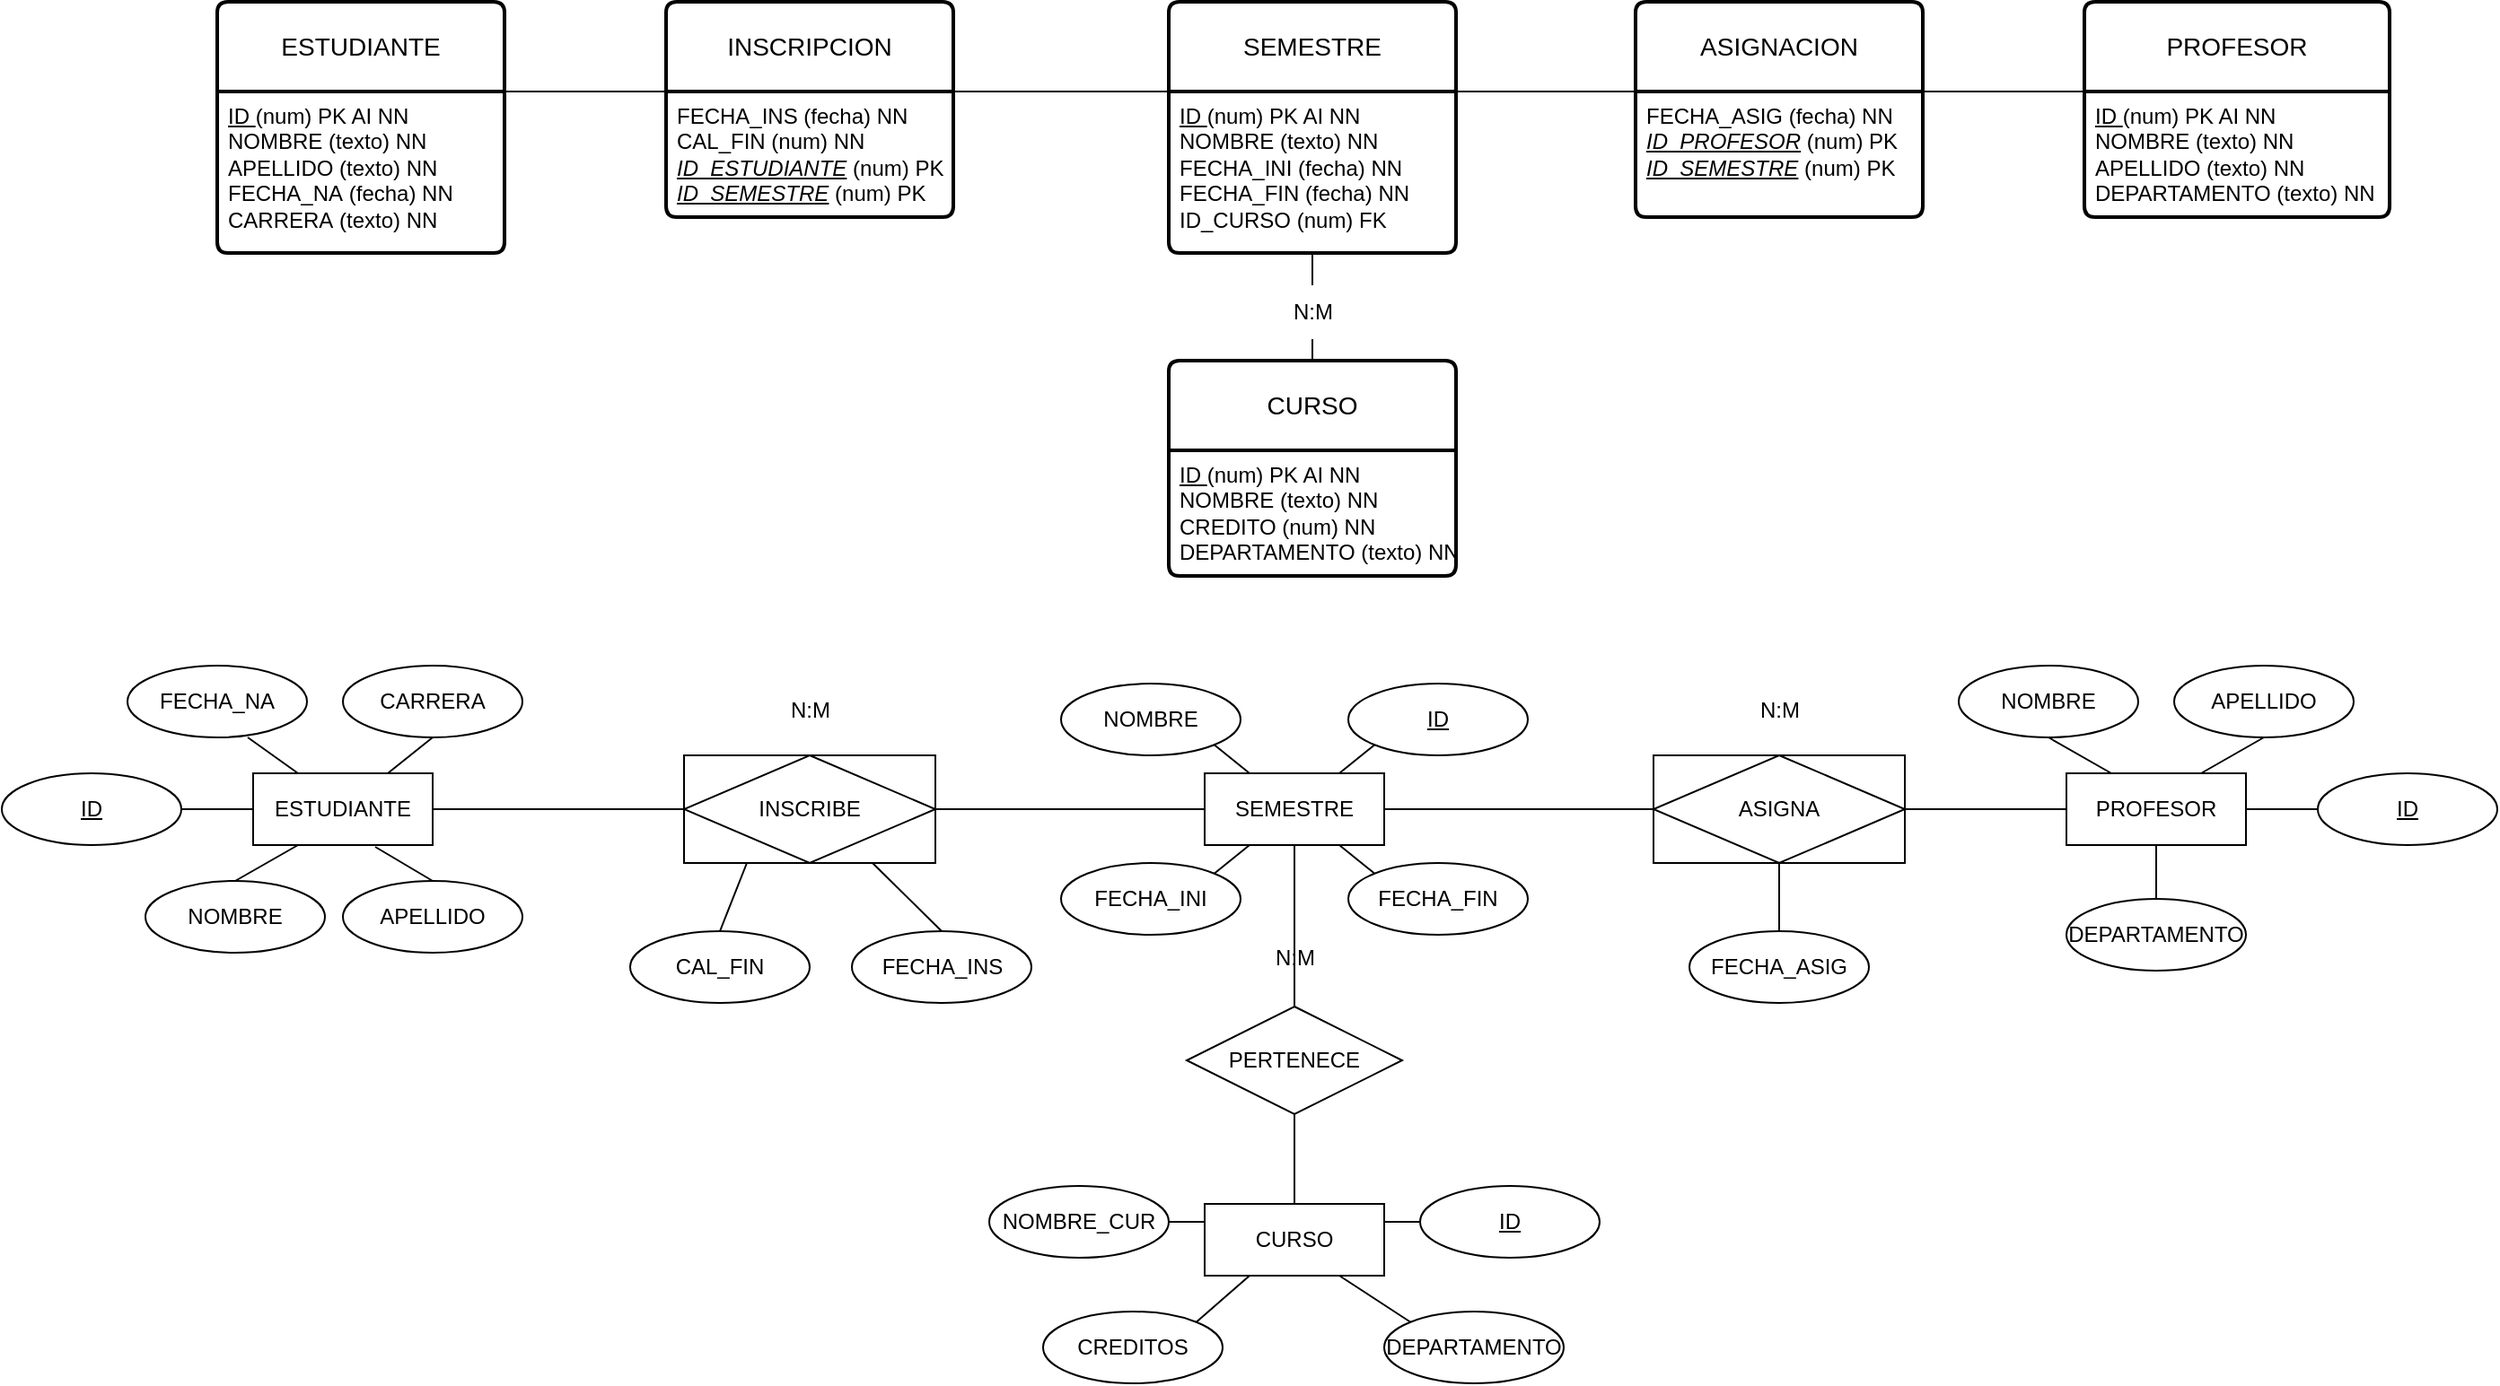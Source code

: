 <mxfile version="24.7.8">
  <diagram name="Página-1" id="VsMF1zyaqfNJRazoi-Hn">
    <mxGraphModel dx="2245" dy="1989" grid="1" gridSize="10" guides="1" tooltips="1" connect="1" arrows="1" fold="1" page="1" pageScale="1" pageWidth="827" pageHeight="1169" math="0" shadow="0">
      <root>
        <mxCell id="0" />
        <mxCell id="1" parent="0" />
        <mxCell id="77g3Nt-Xt7KkO5BJ-Jrj-1" value="ESTUDIANTE" style="whiteSpace=wrap;html=1;align=center;" parent="1" vertex="1">
          <mxGeometry x="80" y="230" width="100" height="40" as="geometry" />
        </mxCell>
        <mxCell id="77g3Nt-Xt7KkO5BJ-Jrj-2" value="INSCRIBE" style="shape=associativeEntity;whiteSpace=wrap;html=1;align=center;" parent="1" vertex="1">
          <mxGeometry x="320" y="220" width="140" height="60" as="geometry" />
        </mxCell>
        <mxCell id="77g3Nt-Xt7KkO5BJ-Jrj-3" value="SEMESTRE" style="whiteSpace=wrap;html=1;align=center;" parent="1" vertex="1">
          <mxGeometry x="610" y="230" width="100" height="40" as="geometry" />
        </mxCell>
        <mxCell id="77g3Nt-Xt7KkO5BJ-Jrj-4" value="ASIGNA" style="shape=associativeEntity;whiteSpace=wrap;html=1;align=center;" parent="1" vertex="1">
          <mxGeometry x="860" y="220" width="140" height="60" as="geometry" />
        </mxCell>
        <mxCell id="77g3Nt-Xt7KkO5BJ-Jrj-5" value="PROFESOR" style="whiteSpace=wrap;html=1;align=center;" parent="1" vertex="1">
          <mxGeometry x="1090" y="230" width="100" height="40" as="geometry" />
        </mxCell>
        <mxCell id="77g3Nt-Xt7KkO5BJ-Jrj-7" value="FECHA_NA" style="ellipse;whiteSpace=wrap;html=1;align=center;" parent="1" vertex="1">
          <mxGeometry x="10" y="170" width="100" height="40" as="geometry" />
        </mxCell>
        <mxCell id="77g3Nt-Xt7KkO5BJ-Jrj-8" value="&lt;u&gt;ID&lt;/u&gt;" style="ellipse;whiteSpace=wrap;html=1;align=center;" parent="1" vertex="1">
          <mxGeometry x="-60" y="230" width="100" height="40" as="geometry" />
        </mxCell>
        <mxCell id="77g3Nt-Xt7KkO5BJ-Jrj-9" value="CARRERA" style="ellipse;whiteSpace=wrap;html=1;align=center;" parent="1" vertex="1">
          <mxGeometry x="130" y="170" width="100" height="40" as="geometry" />
        </mxCell>
        <mxCell id="77g3Nt-Xt7KkO5BJ-Jrj-10" value="APELLIDO" style="ellipse;whiteSpace=wrap;html=1;align=center;" parent="1" vertex="1">
          <mxGeometry x="130" y="290" width="100" height="40" as="geometry" />
        </mxCell>
        <mxCell id="77g3Nt-Xt7KkO5BJ-Jrj-11" value="NOMBRE" style="ellipse;whiteSpace=wrap;html=1;align=center;" parent="1" vertex="1">
          <mxGeometry x="20" y="290" width="100" height="40" as="geometry" />
        </mxCell>
        <mxCell id="77g3Nt-Xt7KkO5BJ-Jrj-13" value="FECHA_INS" style="ellipse;whiteSpace=wrap;html=1;align=center;" parent="1" vertex="1">
          <mxGeometry x="413.5" y="318" width="100" height="40" as="geometry" />
        </mxCell>
        <mxCell id="77g3Nt-Xt7KkO5BJ-Jrj-14" value="CAL_FIN" style="ellipse;whiteSpace=wrap;html=1;align=center;" parent="1" vertex="1">
          <mxGeometry x="290" y="318" width="100" height="40" as="geometry" />
        </mxCell>
        <mxCell id="77g3Nt-Xt7KkO5BJ-Jrj-15" value="FECHA_ASIG" style="ellipse;whiteSpace=wrap;html=1;align=center;" parent="1" vertex="1">
          <mxGeometry x="880" y="318" width="100" height="40" as="geometry" />
        </mxCell>
        <mxCell id="77g3Nt-Xt7KkO5BJ-Jrj-16" value="&lt;u&gt;ID&lt;/u&gt;" style="ellipse;whiteSpace=wrap;html=1;align=center;" parent="1" vertex="1">
          <mxGeometry x="1230" y="230" width="100" height="40" as="geometry" />
        </mxCell>
        <mxCell id="77g3Nt-Xt7KkO5BJ-Jrj-17" value="DEPARTAMENTO" style="ellipse;whiteSpace=wrap;html=1;align=center;" parent="1" vertex="1">
          <mxGeometry x="1090" y="300" width="100" height="40" as="geometry" />
        </mxCell>
        <mxCell id="77g3Nt-Xt7KkO5BJ-Jrj-18" value="NOMBRE" style="ellipse;whiteSpace=wrap;html=1;align=center;" parent="1" vertex="1">
          <mxGeometry x="1030" y="170" width="100" height="40" as="geometry" />
        </mxCell>
        <mxCell id="77g3Nt-Xt7KkO5BJ-Jrj-19" value="APELLIDO" style="ellipse;whiteSpace=wrap;html=1;align=center;" parent="1" vertex="1">
          <mxGeometry x="1150" y="170" width="100" height="40" as="geometry" />
        </mxCell>
        <mxCell id="77g3Nt-Xt7KkO5BJ-Jrj-20" value="FECHA_FIN" style="ellipse;whiteSpace=wrap;html=1;align=center;" parent="1" vertex="1">
          <mxGeometry x="690" y="280" width="100" height="40" as="geometry" />
        </mxCell>
        <mxCell id="77g3Nt-Xt7KkO5BJ-Jrj-21" value="FECHA_INI" style="ellipse;whiteSpace=wrap;html=1;align=center;" parent="1" vertex="1">
          <mxGeometry x="530" y="280" width="100" height="40" as="geometry" />
        </mxCell>
        <mxCell id="77g3Nt-Xt7KkO5BJ-Jrj-22" value="NOMBRE" style="ellipse;whiteSpace=wrap;html=1;align=center;" parent="1" vertex="1">
          <mxGeometry x="530" y="180" width="100" height="40" as="geometry" />
        </mxCell>
        <mxCell id="77g3Nt-Xt7KkO5BJ-Jrj-23" value="&lt;u&gt;ID&lt;/u&gt;" style="ellipse;whiteSpace=wrap;html=1;align=center;" parent="1" vertex="1">
          <mxGeometry x="690" y="180" width="100" height="40" as="geometry" />
        </mxCell>
        <mxCell id="77g3Nt-Xt7KkO5BJ-Jrj-24" value="PERTENECE" style="shape=rhombus;perimeter=rhombusPerimeter;whiteSpace=wrap;html=1;align=center;" parent="1" vertex="1">
          <mxGeometry x="600" y="360" width="120" height="60" as="geometry" />
        </mxCell>
        <mxCell id="77g3Nt-Xt7KkO5BJ-Jrj-25" value="CURSO" style="whiteSpace=wrap;html=1;align=center;" parent="1" vertex="1">
          <mxGeometry x="610" y="470" width="100" height="40" as="geometry" />
        </mxCell>
        <mxCell id="77g3Nt-Xt7KkO5BJ-Jrj-26" value="&lt;u&gt;ID&lt;/u&gt;" style="ellipse;whiteSpace=wrap;html=1;align=center;" parent="1" vertex="1">
          <mxGeometry x="730" y="460" width="100" height="40" as="geometry" />
        </mxCell>
        <mxCell id="77g3Nt-Xt7KkO5BJ-Jrj-27" value="DEPARTAMENTO" style="ellipse;whiteSpace=wrap;html=1;align=center;" parent="1" vertex="1">
          <mxGeometry x="710" y="530" width="100" height="40" as="geometry" />
        </mxCell>
        <mxCell id="77g3Nt-Xt7KkO5BJ-Jrj-28" value="NOMBRE_CUR" style="ellipse;whiteSpace=wrap;html=1;align=center;" parent="1" vertex="1">
          <mxGeometry x="490" y="460" width="100" height="40" as="geometry" />
        </mxCell>
        <mxCell id="77g3Nt-Xt7KkO5BJ-Jrj-29" value="CREDITOS" style="ellipse;whiteSpace=wrap;html=1;align=center;" parent="1" vertex="1">
          <mxGeometry x="520" y="530" width="100" height="40" as="geometry" />
        </mxCell>
        <mxCell id="77g3Nt-Xt7KkO5BJ-Jrj-30" value="N:M" style="text;html=1;align=center;verticalAlign=middle;resizable=0;points=[];autosize=1;strokeColor=none;fillColor=none;" parent="1" vertex="1">
          <mxGeometry x="635" y="318" width="50" height="30" as="geometry" />
        </mxCell>
        <mxCell id="77g3Nt-Xt7KkO5BJ-Jrj-32" value="N:M" style="text;html=1;align=center;verticalAlign=middle;resizable=0;points=[];autosize=1;strokeColor=none;fillColor=none;" parent="1" vertex="1">
          <mxGeometry x="365" y="180" width="50" height="30" as="geometry" />
        </mxCell>
        <mxCell id="77g3Nt-Xt7KkO5BJ-Jrj-33" value="N:M" style="text;html=1;align=center;verticalAlign=middle;resizable=0;points=[];autosize=1;strokeColor=none;fillColor=none;" parent="1" vertex="1">
          <mxGeometry x="905" y="180" width="50" height="30" as="geometry" />
        </mxCell>
        <mxCell id="77g3Nt-Xt7KkO5BJ-Jrj-36" value="" style="endArrow=none;html=1;rounded=0;exitX=1;exitY=0.5;exitDx=0;exitDy=0;entryX=0;entryY=0.5;entryDx=0;entryDy=0;" parent="1" source="77g3Nt-Xt7KkO5BJ-Jrj-1" target="77g3Nt-Xt7KkO5BJ-Jrj-2" edge="1">
          <mxGeometry relative="1" as="geometry">
            <mxPoint x="520" y="320" as="sourcePoint" />
            <mxPoint x="680" y="320" as="targetPoint" />
          </mxGeometry>
        </mxCell>
        <mxCell id="77g3Nt-Xt7KkO5BJ-Jrj-37" value="" style="endArrow=none;html=1;rounded=0;exitX=1;exitY=0.5;exitDx=0;exitDy=0;entryX=0;entryY=0.5;entryDx=0;entryDy=0;" parent="1" source="77g3Nt-Xt7KkO5BJ-Jrj-8" target="77g3Nt-Xt7KkO5BJ-Jrj-1" edge="1">
          <mxGeometry relative="1" as="geometry">
            <mxPoint x="190" y="260" as="sourcePoint" />
            <mxPoint x="60" y="250" as="targetPoint" />
          </mxGeometry>
        </mxCell>
        <mxCell id="77g3Nt-Xt7KkO5BJ-Jrj-38" value="" style="endArrow=none;html=1;rounded=0;exitX=0.5;exitY=0;exitDx=0;exitDy=0;entryX=0.25;entryY=1;entryDx=0;entryDy=0;" parent="1" source="77g3Nt-Xt7KkO5BJ-Jrj-11" target="77g3Nt-Xt7KkO5BJ-Jrj-1" edge="1">
          <mxGeometry relative="1" as="geometry">
            <mxPoint x="200" y="270" as="sourcePoint" />
            <mxPoint x="340" y="270" as="targetPoint" />
          </mxGeometry>
        </mxCell>
        <mxCell id="77g3Nt-Xt7KkO5BJ-Jrj-39" value="" style="endArrow=none;html=1;rounded=0;exitX=0.5;exitY=0;exitDx=0;exitDy=0;entryX=0.68;entryY=1.025;entryDx=0;entryDy=0;entryPerimeter=0;" parent="1" source="77g3Nt-Xt7KkO5BJ-Jrj-10" target="77g3Nt-Xt7KkO5BJ-Jrj-1" edge="1">
          <mxGeometry relative="1" as="geometry">
            <mxPoint x="210" y="280" as="sourcePoint" />
            <mxPoint x="350" y="280" as="targetPoint" />
          </mxGeometry>
        </mxCell>
        <mxCell id="77g3Nt-Xt7KkO5BJ-Jrj-40" value="" style="endArrow=none;html=1;rounded=0;exitX=0.5;exitY=1;exitDx=0;exitDy=0;entryX=0.75;entryY=0;entryDx=0;entryDy=0;" parent="1" source="77g3Nt-Xt7KkO5BJ-Jrj-9" target="77g3Nt-Xt7KkO5BJ-Jrj-1" edge="1">
          <mxGeometry relative="1" as="geometry">
            <mxPoint x="50" y="260" as="sourcePoint" />
            <mxPoint x="90" y="260" as="targetPoint" />
          </mxGeometry>
        </mxCell>
        <mxCell id="77g3Nt-Xt7KkO5BJ-Jrj-41" value="" style="endArrow=none;html=1;rounded=0;exitX=0.67;exitY=1;exitDx=0;exitDy=0;entryX=0.25;entryY=0;entryDx=0;entryDy=0;exitPerimeter=0;" parent="1" source="77g3Nt-Xt7KkO5BJ-Jrj-7" target="77g3Nt-Xt7KkO5BJ-Jrj-1" edge="1">
          <mxGeometry relative="1" as="geometry">
            <mxPoint x="60" y="270" as="sourcePoint" />
            <mxPoint x="100" y="270" as="targetPoint" />
          </mxGeometry>
        </mxCell>
        <mxCell id="77g3Nt-Xt7KkO5BJ-Jrj-42" value="" style="endArrow=none;html=1;rounded=0;exitX=0.75;exitY=1;exitDx=0;exitDy=0;entryX=0.5;entryY=0;entryDx=0;entryDy=0;" parent="1" source="77g3Nt-Xt7KkO5BJ-Jrj-2" target="77g3Nt-Xt7KkO5BJ-Jrj-13" edge="1">
          <mxGeometry relative="1" as="geometry">
            <mxPoint x="190" y="260" as="sourcePoint" />
            <mxPoint x="330" y="260" as="targetPoint" />
          </mxGeometry>
        </mxCell>
        <mxCell id="77g3Nt-Xt7KkO5BJ-Jrj-43" value="" style="endArrow=none;html=1;rounded=0;exitX=0.5;exitY=0;exitDx=0;exitDy=0;entryX=0.25;entryY=1;entryDx=0;entryDy=0;" parent="1" source="77g3Nt-Xt7KkO5BJ-Jrj-14" target="77g3Nt-Xt7KkO5BJ-Jrj-2" edge="1">
          <mxGeometry relative="1" as="geometry">
            <mxPoint x="200" y="270" as="sourcePoint" />
            <mxPoint x="340" y="270" as="targetPoint" />
          </mxGeometry>
        </mxCell>
        <mxCell id="77g3Nt-Xt7KkO5BJ-Jrj-44" value="" style="endArrow=none;html=1;rounded=0;exitX=1;exitY=0.5;exitDx=0;exitDy=0;entryX=0;entryY=0.5;entryDx=0;entryDy=0;" parent="1" source="77g3Nt-Xt7KkO5BJ-Jrj-2" target="77g3Nt-Xt7KkO5BJ-Jrj-3" edge="1">
          <mxGeometry relative="1" as="geometry">
            <mxPoint x="435" y="290" as="sourcePoint" />
            <mxPoint x="474" y="328" as="targetPoint" />
          </mxGeometry>
        </mxCell>
        <mxCell id="77g3Nt-Xt7KkO5BJ-Jrj-45" value="" style="endArrow=none;html=1;rounded=0;exitX=1;exitY=1;exitDx=0;exitDy=0;entryX=0.25;entryY=0;entryDx=0;entryDy=0;" parent="1" source="77g3Nt-Xt7KkO5BJ-Jrj-22" target="77g3Nt-Xt7KkO5BJ-Jrj-3" edge="1">
          <mxGeometry relative="1" as="geometry">
            <mxPoint x="470" y="260" as="sourcePoint" />
            <mxPoint x="620" y="260" as="targetPoint" />
          </mxGeometry>
        </mxCell>
        <mxCell id="77g3Nt-Xt7KkO5BJ-Jrj-46" value="" style="endArrow=none;html=1;rounded=0;exitX=0;exitY=1;exitDx=0;exitDy=0;entryX=0.75;entryY=0;entryDx=0;entryDy=0;" parent="1" source="77g3Nt-Xt7KkO5BJ-Jrj-23" target="77g3Nt-Xt7KkO5BJ-Jrj-3" edge="1">
          <mxGeometry relative="1" as="geometry">
            <mxPoint x="625" y="224" as="sourcePoint" />
            <mxPoint x="645" y="240" as="targetPoint" />
          </mxGeometry>
        </mxCell>
        <mxCell id="77g3Nt-Xt7KkO5BJ-Jrj-47" value="" style="endArrow=none;html=1;rounded=0;exitX=1;exitY=0;exitDx=0;exitDy=0;entryX=0.25;entryY=1;entryDx=0;entryDy=0;" parent="1" source="77g3Nt-Xt7KkO5BJ-Jrj-21" target="77g3Nt-Xt7KkO5BJ-Jrj-3" edge="1">
          <mxGeometry relative="1" as="geometry">
            <mxPoint x="470" y="260" as="sourcePoint" />
            <mxPoint x="620" y="260" as="targetPoint" />
          </mxGeometry>
        </mxCell>
        <mxCell id="77g3Nt-Xt7KkO5BJ-Jrj-48" value="" style="endArrow=none;html=1;rounded=0;exitX=0;exitY=0;exitDx=0;exitDy=0;entryX=0.75;entryY=1;entryDx=0;entryDy=0;" parent="1" source="77g3Nt-Xt7KkO5BJ-Jrj-20" target="77g3Nt-Xt7KkO5BJ-Jrj-3" edge="1">
          <mxGeometry relative="1" as="geometry">
            <mxPoint x="480" y="270" as="sourcePoint" />
            <mxPoint x="630" y="270" as="targetPoint" />
          </mxGeometry>
        </mxCell>
        <mxCell id="77g3Nt-Xt7KkO5BJ-Jrj-49" value="" style="endArrow=none;html=1;rounded=0;exitX=0.5;exitY=1;exitDx=0;exitDy=0;entryX=0.5;entryY=0;entryDx=0;entryDy=0;" parent="1" source="77g3Nt-Xt7KkO5BJ-Jrj-24" target="77g3Nt-Xt7KkO5BJ-Jrj-25" edge="1">
          <mxGeometry relative="1" as="geometry">
            <mxPoint x="490" y="280" as="sourcePoint" />
            <mxPoint x="640" y="280" as="targetPoint" />
          </mxGeometry>
        </mxCell>
        <mxCell id="77g3Nt-Xt7KkO5BJ-Jrj-50" value="" style="endArrow=none;html=1;rounded=0;exitX=0.5;exitY=0;exitDx=0;exitDy=0;entryX=0.5;entryY=1;entryDx=0;entryDy=0;" parent="1" source="77g3Nt-Xt7KkO5BJ-Jrj-24" target="77g3Nt-Xt7KkO5BJ-Jrj-3" edge="1">
          <mxGeometry relative="1" as="geometry">
            <mxPoint x="500" y="290" as="sourcePoint" />
            <mxPoint x="650" y="290" as="targetPoint" />
          </mxGeometry>
        </mxCell>
        <mxCell id="77g3Nt-Xt7KkO5BJ-Jrj-51" value="" style="endArrow=none;html=1;rounded=0;exitX=0;exitY=0;exitDx=0;exitDy=0;entryX=0.75;entryY=1;entryDx=0;entryDy=0;" parent="1" source="77g3Nt-Xt7KkO5BJ-Jrj-27" target="77g3Nt-Xt7KkO5BJ-Jrj-25" edge="1">
          <mxGeometry relative="1" as="geometry">
            <mxPoint x="670" y="430" as="sourcePoint" />
            <mxPoint x="670" y="480" as="targetPoint" />
          </mxGeometry>
        </mxCell>
        <mxCell id="77g3Nt-Xt7KkO5BJ-Jrj-52" value="" style="endArrow=none;html=1;rounded=0;exitX=0;exitY=0.5;exitDx=0;exitDy=0;entryX=1;entryY=0.25;entryDx=0;entryDy=0;" parent="1" source="77g3Nt-Xt7KkO5BJ-Jrj-26" target="77g3Nt-Xt7KkO5BJ-Jrj-25" edge="1">
          <mxGeometry relative="1" as="geometry">
            <mxPoint x="680" y="440" as="sourcePoint" />
            <mxPoint x="680" y="490" as="targetPoint" />
          </mxGeometry>
        </mxCell>
        <mxCell id="77g3Nt-Xt7KkO5BJ-Jrj-53" value="" style="endArrow=none;html=1;rounded=0;exitX=0;exitY=0.25;exitDx=0;exitDy=0;entryX=1;entryY=0.5;entryDx=0;entryDy=0;" parent="1" source="77g3Nt-Xt7KkO5BJ-Jrj-25" target="77g3Nt-Xt7KkO5BJ-Jrj-28" edge="1">
          <mxGeometry relative="1" as="geometry">
            <mxPoint x="735" y="546" as="sourcePoint" />
            <mxPoint x="695" y="520" as="targetPoint" />
          </mxGeometry>
        </mxCell>
        <mxCell id="77g3Nt-Xt7KkO5BJ-Jrj-54" value="" style="endArrow=none;html=1;rounded=0;exitX=0.25;exitY=1;exitDx=0;exitDy=0;entryX=1;entryY=0;entryDx=0;entryDy=0;" parent="1" source="77g3Nt-Xt7KkO5BJ-Jrj-25" target="77g3Nt-Xt7KkO5BJ-Jrj-29" edge="1">
          <mxGeometry relative="1" as="geometry">
            <mxPoint x="745" y="556" as="sourcePoint" />
            <mxPoint x="705" y="530" as="targetPoint" />
          </mxGeometry>
        </mxCell>
        <mxCell id="77g3Nt-Xt7KkO5BJ-Jrj-56" value="" style="endArrow=none;html=1;rounded=0;entryX=1;entryY=0.5;entryDx=0;entryDy=0;exitX=0;exitY=0.5;exitDx=0;exitDy=0;" parent="1" source="77g3Nt-Xt7KkO5BJ-Jrj-4" target="77g3Nt-Xt7KkO5BJ-Jrj-3" edge="1">
          <mxGeometry relative="1" as="geometry">
            <mxPoint x="840" y="370" as="sourcePoint" />
            <mxPoint x="830" y="310" as="targetPoint" />
          </mxGeometry>
        </mxCell>
        <mxCell id="77g3Nt-Xt7KkO5BJ-Jrj-57" value="" style="endArrow=none;html=1;rounded=0;entryX=0.5;entryY=1;entryDx=0;entryDy=0;exitX=0.5;exitY=0;exitDx=0;exitDy=0;" parent="1" source="77g3Nt-Xt7KkO5BJ-Jrj-15" target="77g3Nt-Xt7KkO5BJ-Jrj-4" edge="1">
          <mxGeometry relative="1" as="geometry">
            <mxPoint x="850" y="380" as="sourcePoint" />
            <mxPoint x="840" y="320" as="targetPoint" />
          </mxGeometry>
        </mxCell>
        <mxCell id="77g3Nt-Xt7KkO5BJ-Jrj-58" value="" style="endArrow=none;html=1;rounded=0;entryX=0.5;entryY=1;entryDx=0;entryDy=0;exitX=0.25;exitY=0;exitDx=0;exitDy=0;" parent="1" source="77g3Nt-Xt7KkO5BJ-Jrj-5" target="77g3Nt-Xt7KkO5BJ-Jrj-18" edge="1">
          <mxGeometry relative="1" as="geometry">
            <mxPoint x="940" y="328" as="sourcePoint" />
            <mxPoint x="940" y="290" as="targetPoint" />
          </mxGeometry>
        </mxCell>
        <mxCell id="77g3Nt-Xt7KkO5BJ-Jrj-59" value="" style="endArrow=none;html=1;rounded=0;entryX=1;entryY=0.5;entryDx=0;entryDy=0;exitX=0;exitY=0.5;exitDx=0;exitDy=0;" parent="1" source="77g3Nt-Xt7KkO5BJ-Jrj-5" target="77g3Nt-Xt7KkO5BJ-Jrj-4" edge="1">
          <mxGeometry relative="1" as="geometry">
            <mxPoint x="950" y="338" as="sourcePoint" />
            <mxPoint x="950" y="300" as="targetPoint" />
          </mxGeometry>
        </mxCell>
        <mxCell id="77g3Nt-Xt7KkO5BJ-Jrj-60" value="" style="endArrow=none;html=1;rounded=0;entryX=0.5;entryY=1;entryDx=0;entryDy=0;exitX=0.75;exitY=0;exitDx=0;exitDy=0;" parent="1" source="77g3Nt-Xt7KkO5BJ-Jrj-5" target="77g3Nt-Xt7KkO5BJ-Jrj-19" edge="1">
          <mxGeometry relative="1" as="geometry">
            <mxPoint x="1125" y="240" as="sourcePoint" />
            <mxPoint x="1090" y="220" as="targetPoint" />
          </mxGeometry>
        </mxCell>
        <mxCell id="77g3Nt-Xt7KkO5BJ-Jrj-61" value="" style="endArrow=none;html=1;rounded=0;entryX=0;entryY=0.5;entryDx=0;entryDy=0;exitX=1;exitY=0.5;exitDx=0;exitDy=0;" parent="1" source="77g3Nt-Xt7KkO5BJ-Jrj-5" target="77g3Nt-Xt7KkO5BJ-Jrj-16" edge="1">
          <mxGeometry relative="1" as="geometry">
            <mxPoint x="1175" y="240" as="sourcePoint" />
            <mxPoint x="1210" y="220" as="targetPoint" />
          </mxGeometry>
        </mxCell>
        <mxCell id="77g3Nt-Xt7KkO5BJ-Jrj-62" value="" style="endArrow=none;html=1;rounded=0;entryX=0.5;entryY=0;entryDx=0;entryDy=0;exitX=0.5;exitY=1;exitDx=0;exitDy=0;" parent="1" source="77g3Nt-Xt7KkO5BJ-Jrj-5" target="77g3Nt-Xt7KkO5BJ-Jrj-17" edge="1">
          <mxGeometry relative="1" as="geometry">
            <mxPoint x="1185" y="250" as="sourcePoint" />
            <mxPoint x="1220" y="230" as="targetPoint" />
          </mxGeometry>
        </mxCell>
        <mxCell id="77g3Nt-Xt7KkO5BJ-Jrj-72" value="PROFESOR" style="swimlane;childLayout=stackLayout;horizontal=1;startSize=50;horizontalStack=0;rounded=1;fontSize=14;fontStyle=0;strokeWidth=2;resizeParent=0;resizeLast=1;shadow=0;dashed=0;align=center;arcSize=4;whiteSpace=wrap;html=1;" parent="1" vertex="1">
          <mxGeometry x="1100" y="-200" width="170" height="120" as="geometry" />
        </mxCell>
        <mxCell id="77g3Nt-Xt7KkO5BJ-Jrj-73" value="&lt;u&gt;ID &lt;/u&gt;(num) PK AI NN&lt;div&gt;NOMBRE&amp;nbsp;&lt;span style=&quot;background-color: initial;&quot;&gt;(texto) NN&lt;/span&gt;&lt;/div&gt;&lt;div&gt;APELLIDO&amp;nbsp;&lt;span style=&quot;background-color: initial;&quot;&gt;(texto) NN&lt;/span&gt;&lt;/div&gt;&lt;div&gt;DEPARTAMENTO&amp;nbsp;&lt;span style=&quot;background-color: initial;&quot;&gt;(texto) NN&lt;/span&gt;&lt;/div&gt;" style="align=left;strokeColor=none;fillColor=none;spacingLeft=4;fontSize=12;verticalAlign=top;resizable=0;rotatable=0;part=1;html=1;" parent="77g3Nt-Xt7KkO5BJ-Jrj-72" vertex="1">
          <mxGeometry y="50" width="170" height="70" as="geometry" />
        </mxCell>
        <mxCell id="77g3Nt-Xt7KkO5BJ-Jrj-74" value="ESTUDIANTE" style="swimlane;childLayout=stackLayout;horizontal=1;startSize=50;horizontalStack=0;rounded=1;fontSize=14;fontStyle=0;strokeWidth=2;resizeParent=0;resizeLast=1;shadow=0;dashed=0;align=center;arcSize=4;whiteSpace=wrap;html=1;" parent="1" vertex="1">
          <mxGeometry x="60" y="-200" width="160" height="140" as="geometry" />
        </mxCell>
        <mxCell id="77g3Nt-Xt7KkO5BJ-Jrj-75" value="&lt;u&gt;ID &lt;/u&gt;(num) PK AI NN&lt;div&gt;NOMBRE (texto) NN&lt;/div&gt;&lt;div&gt;APELLIDO&amp;nbsp;&lt;span style=&quot;background-color: initial;&quot;&gt;(texto) NN&lt;/span&gt;&lt;/div&gt;&lt;div&gt;FECHA_NA&amp;nbsp;&lt;span style=&quot;background-color: initial;&quot;&gt;(fecha) NN&lt;/span&gt;&lt;/div&gt;&lt;div&gt;CARRERA&amp;nbsp;&lt;span style=&quot;background-color: initial;&quot;&gt;(texto) NN&lt;/span&gt;&lt;/div&gt;" style="align=left;strokeColor=none;fillColor=none;spacingLeft=4;fontSize=12;verticalAlign=top;resizable=0;rotatable=0;part=1;html=1;" parent="77g3Nt-Xt7KkO5BJ-Jrj-74" vertex="1">
          <mxGeometry y="50" width="160" height="90" as="geometry" />
        </mxCell>
        <mxCell id="77g3Nt-Xt7KkO5BJ-Jrj-76" value="CURSO" style="swimlane;childLayout=stackLayout;horizontal=1;startSize=50;horizontalStack=0;rounded=1;fontSize=14;fontStyle=0;strokeWidth=2;resizeParent=0;resizeLast=1;shadow=0;dashed=0;align=center;arcSize=4;whiteSpace=wrap;html=1;" parent="1" vertex="1">
          <mxGeometry x="590" width="160" height="120" as="geometry" />
        </mxCell>
        <mxCell id="77g3Nt-Xt7KkO5BJ-Jrj-77" value="&lt;u&gt;ID &lt;/u&gt;(num) PK AI NN&lt;div&gt;NOMBRE (texto) NN&lt;/div&gt;&lt;div&gt;&lt;span style=&quot;background-color: initial;&quot;&gt;CREDITO (num) NN&lt;/span&gt;&lt;/div&gt;&lt;div&gt;&lt;span style=&quot;background-color: initial;&quot;&gt;DEPARTAMENTO (texto) NN&lt;/span&gt;&lt;/div&gt;" style="align=left;strokeColor=none;fillColor=none;spacingLeft=4;fontSize=12;verticalAlign=top;resizable=0;rotatable=0;part=1;html=1;" parent="77g3Nt-Xt7KkO5BJ-Jrj-76" vertex="1">
          <mxGeometry y="50" width="160" height="70" as="geometry" />
        </mxCell>
        <mxCell id="77g3Nt-Xt7KkO5BJ-Jrj-78" value="ASIGNACION" style="swimlane;childLayout=stackLayout;horizontal=1;startSize=50;horizontalStack=0;rounded=1;fontSize=14;fontStyle=0;strokeWidth=2;resizeParent=0;resizeLast=1;shadow=0;dashed=0;align=center;arcSize=4;whiteSpace=wrap;html=1;" parent="1" vertex="1">
          <mxGeometry x="850" y="-200" width="160" height="120" as="geometry" />
        </mxCell>
        <mxCell id="77g3Nt-Xt7KkO5BJ-Jrj-79" value="FECHA_ASIG (fecha) NN&lt;div&gt;&lt;div&gt;&lt;i&gt;&lt;u&gt;ID_PROFESOR&lt;/u&gt;&lt;/i&gt;&amp;nbsp;(num) PK&lt;/div&gt;&lt;div&gt;&lt;i&gt;&lt;u&gt;ID_SEMESTRE&lt;/u&gt;&lt;/i&gt;&amp;nbsp;(num) PK&lt;/div&gt;&lt;/div&gt;" style="align=left;strokeColor=none;fillColor=none;spacingLeft=4;fontSize=12;verticalAlign=top;resizable=0;rotatable=0;part=1;html=1;" parent="77g3Nt-Xt7KkO5BJ-Jrj-78" vertex="1">
          <mxGeometry y="50" width="160" height="70" as="geometry" />
        </mxCell>
        <mxCell id="77g3Nt-Xt7KkO5BJ-Jrj-80" value="SEMESTRE" style="swimlane;childLayout=stackLayout;horizontal=1;startSize=50;horizontalStack=0;rounded=1;fontSize=14;fontStyle=0;strokeWidth=2;resizeParent=0;resizeLast=1;shadow=0;dashed=0;align=center;arcSize=4;whiteSpace=wrap;html=1;" parent="1" vertex="1">
          <mxGeometry x="590" y="-200" width="160" height="140" as="geometry" />
        </mxCell>
        <mxCell id="77g3Nt-Xt7KkO5BJ-Jrj-81" value="&lt;u&gt;ID &lt;/u&gt;(num) PK AI NN&lt;div&gt;NOMBRE&amp;nbsp;&lt;span style=&quot;background-color: initial;&quot;&gt;(texto) NN&lt;/span&gt;&lt;/div&gt;&lt;div&gt;FECHA_INI&amp;nbsp;&lt;span style=&quot;background-color: initial;&quot;&gt;(fecha) NN&lt;/span&gt;&lt;/div&gt;&lt;div&gt;FECHA_FIN (fecha) NN&lt;/div&gt;&lt;div&gt;ID_CURSO (num) FK&lt;/div&gt;" style="align=left;strokeColor=none;fillColor=none;spacingLeft=4;fontSize=12;verticalAlign=top;resizable=0;rotatable=0;part=1;html=1;" parent="77g3Nt-Xt7KkO5BJ-Jrj-80" vertex="1">
          <mxGeometry y="50" width="160" height="90" as="geometry" />
        </mxCell>
        <mxCell id="77g3Nt-Xt7KkO5BJ-Jrj-82" value="INSCRIPCION" style="swimlane;childLayout=stackLayout;horizontal=1;startSize=50;horizontalStack=0;rounded=1;fontSize=14;fontStyle=0;strokeWidth=2;resizeParent=0;resizeLast=1;shadow=0;dashed=0;align=center;arcSize=4;whiteSpace=wrap;html=1;" parent="1" vertex="1">
          <mxGeometry x="310" y="-200" width="160" height="120" as="geometry" />
        </mxCell>
        <mxCell id="77g3Nt-Xt7KkO5BJ-Jrj-83" value="FECHA_INS (fecha) NN&lt;div&gt;CAL_FIN (num) NN&lt;/div&gt;&lt;div&gt;&lt;i&gt;&lt;u&gt;ID_ESTUDIANTE&lt;/u&gt;&lt;/i&gt; (num) PK&lt;/div&gt;&lt;div&gt;&lt;i&gt;&lt;u&gt;ID_SEMESTRE&lt;/u&gt;&lt;/i&gt; (num) PK&lt;/div&gt;" style="align=left;strokeColor=none;fillColor=none;spacingLeft=4;fontSize=12;verticalAlign=top;resizable=0;rotatable=0;part=1;html=1;" parent="77g3Nt-Xt7KkO5BJ-Jrj-82" vertex="1">
          <mxGeometry y="50" width="160" height="70" as="geometry" />
        </mxCell>
        <mxCell id="77g3Nt-Xt7KkO5BJ-Jrj-86" value="" style="endArrow=none;html=1;rounded=0;exitX=0.5;exitY=1;exitDx=0;exitDy=0;entryX=0.5;entryY=0;entryDx=0;entryDy=0;" parent="1" source="77g3Nt-Xt7KkO5BJ-Jrj-89" target="77g3Nt-Xt7KkO5BJ-Jrj-76" edge="1">
          <mxGeometry relative="1" as="geometry">
            <mxPoint x="470" y="260" as="sourcePoint" />
            <mxPoint x="620" y="260" as="targetPoint" />
          </mxGeometry>
        </mxCell>
        <mxCell id="77g3Nt-Xt7KkO5BJ-Jrj-90" value="" style="endArrow=none;html=1;rounded=0;exitX=0.5;exitY=1;exitDx=0;exitDy=0;entryX=0.5;entryY=0;entryDx=0;entryDy=0;" parent="1" source="77g3Nt-Xt7KkO5BJ-Jrj-81" target="77g3Nt-Xt7KkO5BJ-Jrj-89" edge="1">
          <mxGeometry relative="1" as="geometry">
            <mxPoint x="670" y="-60" as="sourcePoint" />
            <mxPoint x="670" as="targetPoint" />
          </mxGeometry>
        </mxCell>
        <mxCell id="77g3Nt-Xt7KkO5BJ-Jrj-89" value="N:M" style="text;html=1;align=center;verticalAlign=middle;resizable=0;points=[];autosize=1;strokeColor=none;fillColor=none;" parent="1" vertex="1">
          <mxGeometry x="645" y="-42" width="50" height="30" as="geometry" />
        </mxCell>
        <mxCell id="77g3Nt-Xt7KkO5BJ-Jrj-91" value="" style="endArrow=none;html=1;rounded=0;exitX=1;exitY=0;exitDx=0;exitDy=0;entryX=0;entryY=0;entryDx=0;entryDy=0;" parent="1" source="77g3Nt-Xt7KkO5BJ-Jrj-75" target="77g3Nt-Xt7KkO5BJ-Jrj-83" edge="1">
          <mxGeometry relative="1" as="geometry">
            <mxPoint x="300" y="-50" as="sourcePoint" />
            <mxPoint x="460" y="-50" as="targetPoint" />
          </mxGeometry>
        </mxCell>
        <mxCell id="77g3Nt-Xt7KkO5BJ-Jrj-92" value="" style="endArrow=none;html=1;rounded=0;exitX=1;exitY=0;exitDx=0;exitDy=0;entryX=0;entryY=0;entryDx=0;entryDy=0;" parent="1" source="77g3Nt-Xt7KkO5BJ-Jrj-83" target="77g3Nt-Xt7KkO5BJ-Jrj-81" edge="1">
          <mxGeometry relative="1" as="geometry">
            <mxPoint x="230" y="-140" as="sourcePoint" />
            <mxPoint x="320" y="-140" as="targetPoint" />
          </mxGeometry>
        </mxCell>
        <mxCell id="77g3Nt-Xt7KkO5BJ-Jrj-93" value="" style="endArrow=none;html=1;rounded=0;exitX=1;exitY=0;exitDx=0;exitDy=0;entryX=0;entryY=0;entryDx=0;entryDy=0;" parent="1" source="77g3Nt-Xt7KkO5BJ-Jrj-81" target="77g3Nt-Xt7KkO5BJ-Jrj-79" edge="1">
          <mxGeometry relative="1" as="geometry">
            <mxPoint x="480" y="-140" as="sourcePoint" />
            <mxPoint x="600" y="-140" as="targetPoint" />
          </mxGeometry>
        </mxCell>
        <mxCell id="77g3Nt-Xt7KkO5BJ-Jrj-95" value="" style="endArrow=none;html=1;rounded=0;exitX=1;exitY=0;exitDx=0;exitDy=0;entryX=0;entryY=0;entryDx=0;entryDy=0;" parent="1" source="77g3Nt-Xt7KkO5BJ-Jrj-79" target="77g3Nt-Xt7KkO5BJ-Jrj-73" edge="1">
          <mxGeometry relative="1" as="geometry">
            <mxPoint x="770" y="-130" as="sourcePoint" />
            <mxPoint x="870" y="-130" as="targetPoint" />
          </mxGeometry>
        </mxCell>
      </root>
    </mxGraphModel>
  </diagram>
</mxfile>
